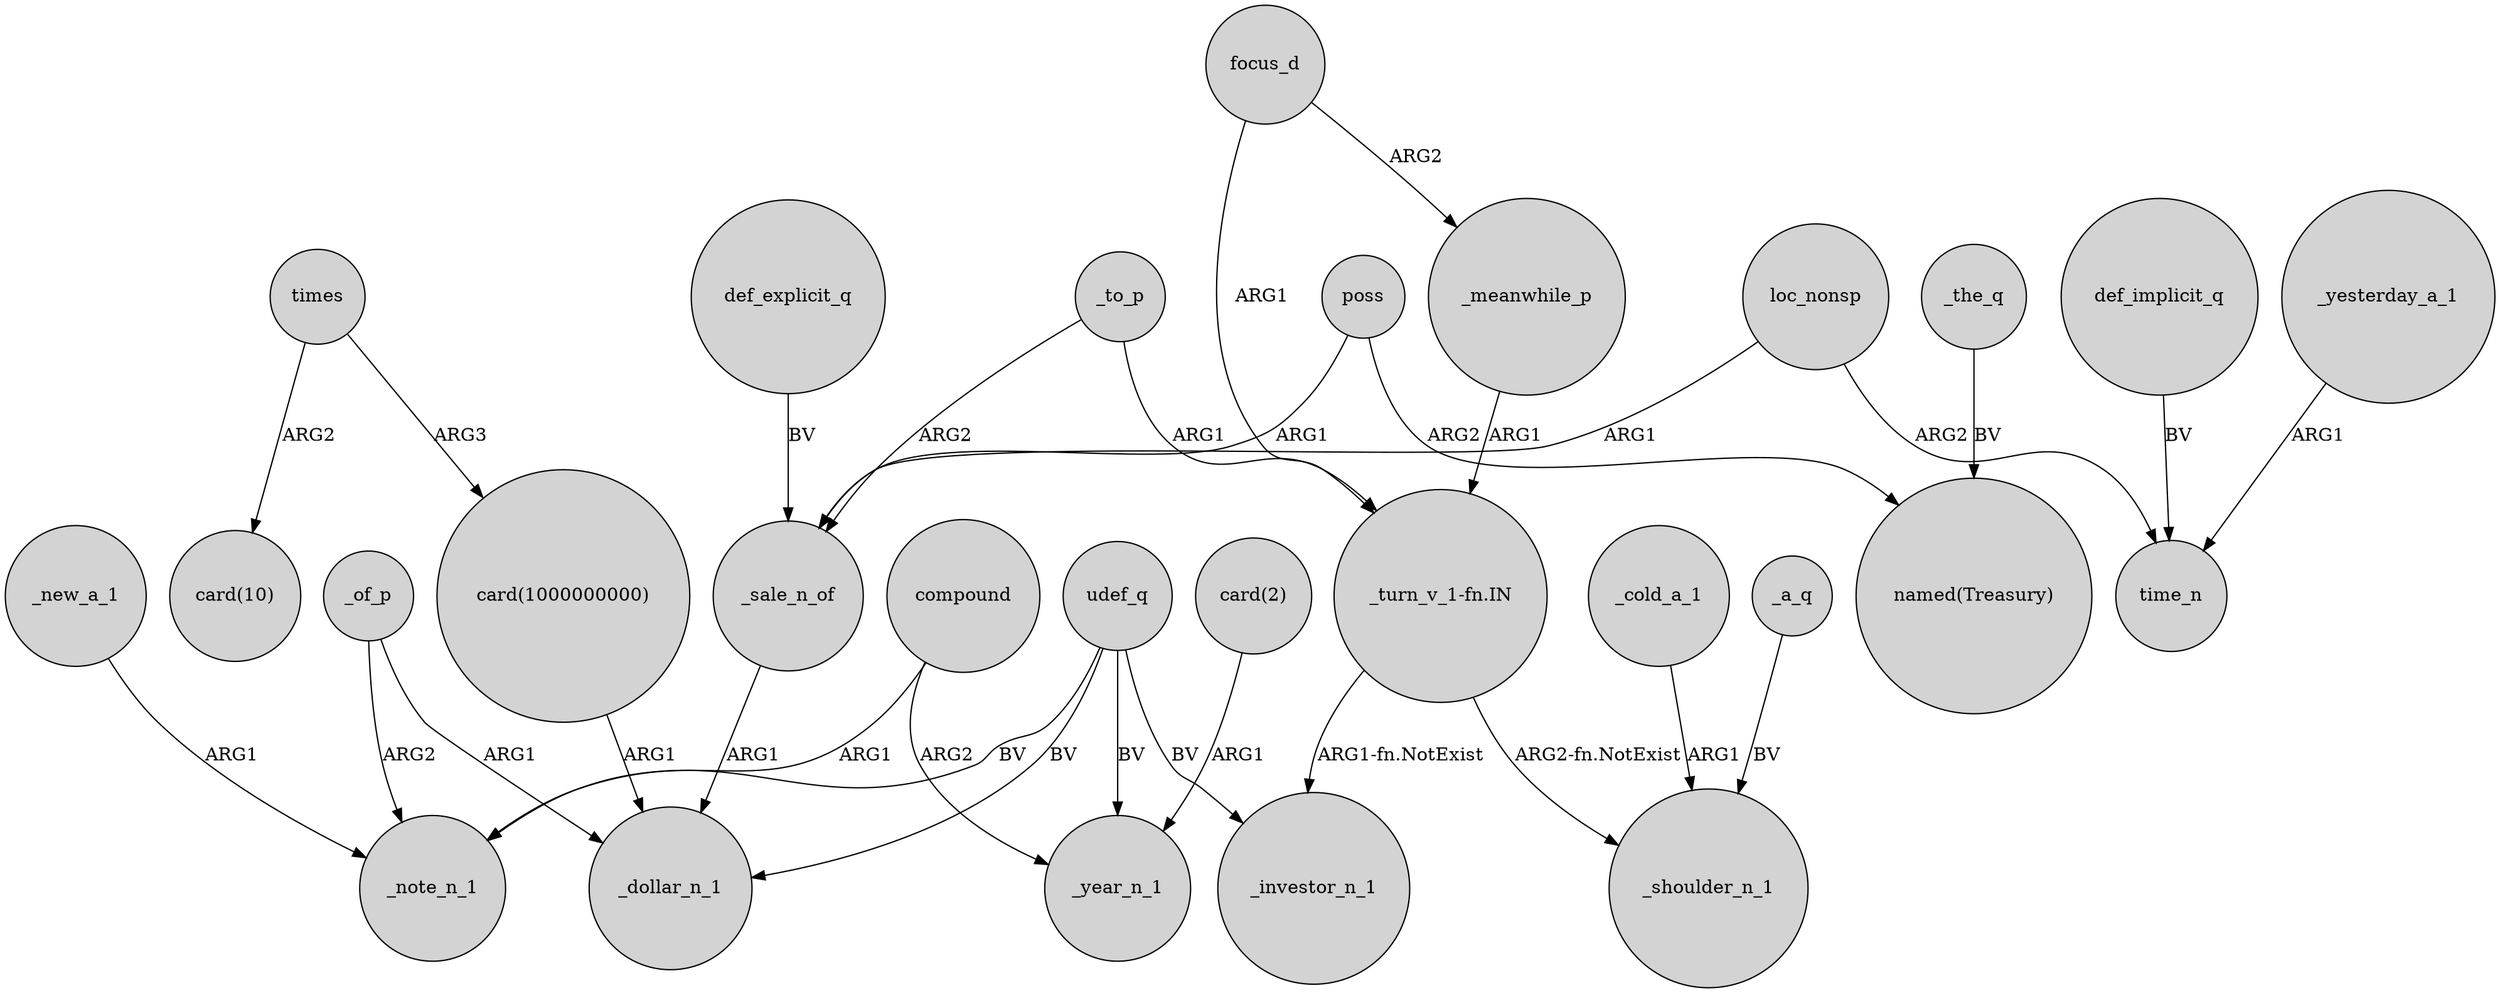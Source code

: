 digraph {
	node [shape=circle style=filled]
	loc_nonsp -> _sale_n_of [label=ARG1]
	focus_d -> "_turn_v_1-fn.IN" [label=ARG1]
	_yesterday_a_1 -> time_n [label=ARG1]
	compound -> _note_n_1 [label=ARG1]
	udef_q -> _investor_n_1 [label=BV]
	"_turn_v_1-fn.IN" -> _investor_n_1 [label="ARG1-fn.NotExist"]
	_of_p -> _dollar_n_1 [label=ARG1]
	_of_p -> _note_n_1 [label=ARG2]
	_to_p -> _sale_n_of [label=ARG2]
	def_explicit_q -> _sale_n_of [label=BV]
	poss -> "named(Treasury)" [label=ARG2]
	loc_nonsp -> time_n [label=ARG2]
	times -> "card(1000000000)" [label=ARG3]
	_new_a_1 -> _note_n_1 [label=ARG1]
	_to_p -> "_turn_v_1-fn.IN" [label=ARG1]
	"_turn_v_1-fn.IN" -> _shoulder_n_1 [label="ARG2-fn.NotExist"]
	"card(2)" -> _year_n_1 [label=ARG1]
	focus_d -> _meanwhile_p [label=ARG2]
	poss -> _sale_n_of [label=ARG1]
	times -> "card(10)" [label=ARG2]
	_a_q -> _shoulder_n_1 [label=BV]
	_cold_a_1 -> _shoulder_n_1 [label=ARG1]
	compound -> _year_n_1 [label=ARG2]
	_the_q -> "named(Treasury)" [label=BV]
	udef_q -> _year_n_1 [label=BV]
	_meanwhile_p -> "_turn_v_1-fn.IN" [label=ARG1]
	"card(1000000000)" -> _dollar_n_1 [label=ARG1]
	udef_q -> _note_n_1 [label=BV]
	udef_q -> _dollar_n_1 [label=BV]
	def_implicit_q -> time_n [label=BV]
	_sale_n_of -> _dollar_n_1 [label=ARG1]
}
